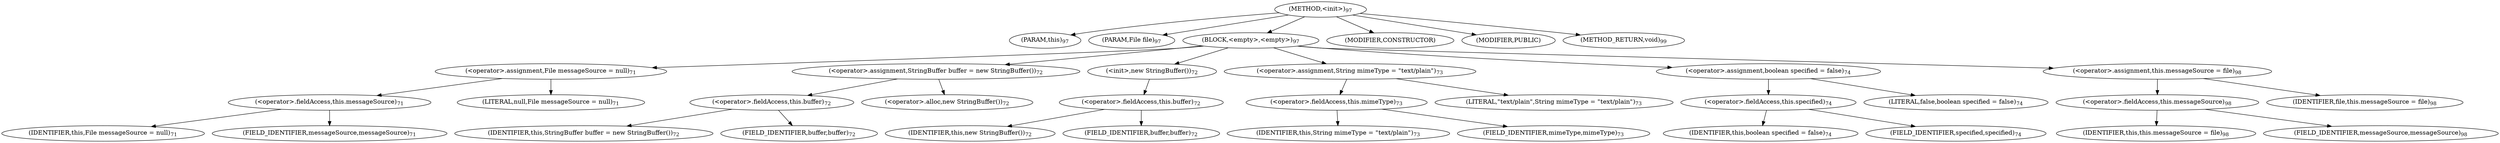 digraph "&lt;init&gt;" {  
"94" [label = <(METHOD,&lt;init&gt;)<SUB>97</SUB>> ]
"95" [label = <(PARAM,this)<SUB>97</SUB>> ]
"96" [label = <(PARAM,File file)<SUB>97</SUB>> ]
"97" [label = <(BLOCK,&lt;empty&gt;,&lt;empty&gt;)<SUB>97</SUB>> ]
"98" [label = <(&lt;operator&gt;.assignment,File messageSource = null)<SUB>71</SUB>> ]
"99" [label = <(&lt;operator&gt;.fieldAccess,this.messageSource)<SUB>71</SUB>> ]
"100" [label = <(IDENTIFIER,this,File messageSource = null)<SUB>71</SUB>> ]
"101" [label = <(FIELD_IDENTIFIER,messageSource,messageSource)<SUB>71</SUB>> ]
"102" [label = <(LITERAL,null,File messageSource = null)<SUB>71</SUB>> ]
"103" [label = <(&lt;operator&gt;.assignment,StringBuffer buffer = new StringBuffer())<SUB>72</SUB>> ]
"104" [label = <(&lt;operator&gt;.fieldAccess,this.buffer)<SUB>72</SUB>> ]
"105" [label = <(IDENTIFIER,this,StringBuffer buffer = new StringBuffer())<SUB>72</SUB>> ]
"106" [label = <(FIELD_IDENTIFIER,buffer,buffer)<SUB>72</SUB>> ]
"107" [label = <(&lt;operator&gt;.alloc,new StringBuffer())<SUB>72</SUB>> ]
"108" [label = <(&lt;init&gt;,new StringBuffer())<SUB>72</SUB>> ]
"109" [label = <(&lt;operator&gt;.fieldAccess,this.buffer)<SUB>72</SUB>> ]
"110" [label = <(IDENTIFIER,this,new StringBuffer())<SUB>72</SUB>> ]
"111" [label = <(FIELD_IDENTIFIER,buffer,buffer)<SUB>72</SUB>> ]
"112" [label = <(&lt;operator&gt;.assignment,String mimeType = &quot;text/plain&quot;)<SUB>73</SUB>> ]
"113" [label = <(&lt;operator&gt;.fieldAccess,this.mimeType)<SUB>73</SUB>> ]
"114" [label = <(IDENTIFIER,this,String mimeType = &quot;text/plain&quot;)<SUB>73</SUB>> ]
"115" [label = <(FIELD_IDENTIFIER,mimeType,mimeType)<SUB>73</SUB>> ]
"116" [label = <(LITERAL,&quot;text/plain&quot;,String mimeType = &quot;text/plain&quot;)<SUB>73</SUB>> ]
"117" [label = <(&lt;operator&gt;.assignment,boolean specified = false)<SUB>74</SUB>> ]
"118" [label = <(&lt;operator&gt;.fieldAccess,this.specified)<SUB>74</SUB>> ]
"119" [label = <(IDENTIFIER,this,boolean specified = false)<SUB>74</SUB>> ]
"120" [label = <(FIELD_IDENTIFIER,specified,specified)<SUB>74</SUB>> ]
"121" [label = <(LITERAL,false,boolean specified = false)<SUB>74</SUB>> ]
"122" [label = <(&lt;operator&gt;.assignment,this.messageSource = file)<SUB>98</SUB>> ]
"123" [label = <(&lt;operator&gt;.fieldAccess,this.messageSource)<SUB>98</SUB>> ]
"124" [label = <(IDENTIFIER,this,this.messageSource = file)<SUB>98</SUB>> ]
"125" [label = <(FIELD_IDENTIFIER,messageSource,messageSource)<SUB>98</SUB>> ]
"126" [label = <(IDENTIFIER,file,this.messageSource = file)<SUB>98</SUB>> ]
"127" [label = <(MODIFIER,CONSTRUCTOR)> ]
"128" [label = <(MODIFIER,PUBLIC)> ]
"129" [label = <(METHOD_RETURN,void)<SUB>99</SUB>> ]
  "94" -> "95" 
  "94" -> "96" 
  "94" -> "97" 
  "94" -> "127" 
  "94" -> "128" 
  "94" -> "129" 
  "97" -> "98" 
  "97" -> "103" 
  "97" -> "108" 
  "97" -> "112" 
  "97" -> "117" 
  "97" -> "122" 
  "98" -> "99" 
  "98" -> "102" 
  "99" -> "100" 
  "99" -> "101" 
  "103" -> "104" 
  "103" -> "107" 
  "104" -> "105" 
  "104" -> "106" 
  "108" -> "109" 
  "109" -> "110" 
  "109" -> "111" 
  "112" -> "113" 
  "112" -> "116" 
  "113" -> "114" 
  "113" -> "115" 
  "117" -> "118" 
  "117" -> "121" 
  "118" -> "119" 
  "118" -> "120" 
  "122" -> "123" 
  "122" -> "126" 
  "123" -> "124" 
  "123" -> "125" 
}
